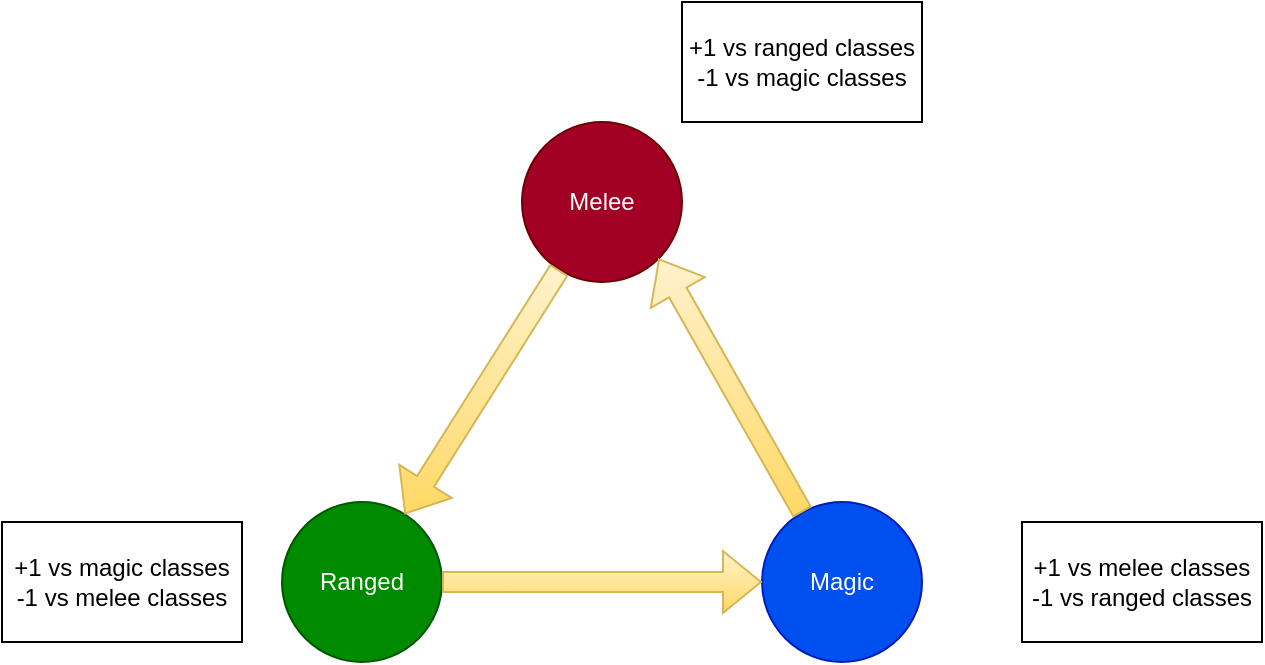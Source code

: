 <mxfile version="17.2.1" type="device" pages="4"><diagram id="mntzBnO_0qyo1yldmtYE" name="Combat_triangle"><mxGraphModel dx="1886" dy="893" grid="1" gridSize="10" guides="1" tooltips="1" connect="1" arrows="1" fold="1" page="1" pageScale="1" pageWidth="850" pageHeight="1100" math="0" shadow="0"><root><mxCell id="0"/><mxCell id="1" parent="0"/><mxCell id="TFZHKv1pxbp1DUTaWJFO-5" value="Melee" style="ellipse;whiteSpace=wrap;html=1;aspect=fixed;fillColor=#a20025;fontColor=#ffffff;strokeColor=#6F0000;" parent="1" vertex="1"><mxGeometry x="360" y="330" width="80" height="80" as="geometry"/></mxCell><mxCell id="TFZHKv1pxbp1DUTaWJFO-6" value="Ranged" style="ellipse;whiteSpace=wrap;html=1;aspect=fixed;fillColor=#008a00;fontColor=#ffffff;strokeColor=#005700;" parent="1" vertex="1"><mxGeometry x="240" y="520" width="80" height="80" as="geometry"/></mxCell><mxCell id="TFZHKv1pxbp1DUTaWJFO-7" value="Magic" style="ellipse;whiteSpace=wrap;html=1;aspect=fixed;fillColor=#0050ef;fontColor=#ffffff;strokeColor=#001DBC;" parent="1" vertex="1"><mxGeometry x="480" y="520" width="80" height="80" as="geometry"/></mxCell><mxCell id="TFZHKv1pxbp1DUTaWJFO-10" value="" style="shape=flexArrow;endArrow=classic;html=1;rounded=0;entryX=1;entryY=1;entryDx=0;entryDy=0;fillColor=#fff2cc;gradientColor=#ffd966;strokeColor=#d6b656;" parent="1" source="TFZHKv1pxbp1DUTaWJFO-7" target="TFZHKv1pxbp1DUTaWJFO-5" edge="1"><mxGeometry width="50" height="50" relative="1" as="geometry"><mxPoint x="500" y="500" as="sourcePoint"/><mxPoint x="440" y="430" as="targetPoint"/></mxGeometry></mxCell><mxCell id="TFZHKv1pxbp1DUTaWJFO-12" value="" style="shape=flexArrow;endArrow=classic;html=1;rounded=0;fillColor=#fff2cc;gradientColor=#ffd966;strokeColor=#d6b656;" parent="1" source="TFZHKv1pxbp1DUTaWJFO-5" target="TFZHKv1pxbp1DUTaWJFO-6" edge="1"><mxGeometry width="50" height="50" relative="1" as="geometry"><mxPoint x="390" y="510" as="sourcePoint"/><mxPoint x="440" y="460" as="targetPoint"/></mxGeometry></mxCell><mxCell id="TFZHKv1pxbp1DUTaWJFO-13" value="" style="shape=flexArrow;endArrow=classic;html=1;rounded=0;exitX=1;exitY=0.5;exitDx=0;exitDy=0;entryX=0;entryY=0.5;entryDx=0;entryDy=0;fillColor=#fff2cc;gradientColor=#ffd966;strokeColor=#d6b656;" parent="1" source="TFZHKv1pxbp1DUTaWJFO-6" target="TFZHKv1pxbp1DUTaWJFO-7" edge="1"><mxGeometry width="50" height="50" relative="1" as="geometry"><mxPoint x="390" y="510" as="sourcePoint"/><mxPoint x="440" y="460" as="targetPoint"/></mxGeometry></mxCell><mxCell id="OkuovKPTUxfZSQ83RRKE-1" value="+1 vs melee classes&lt;br&gt;-1 vs ranged classes" style="rounded=0;whiteSpace=wrap;html=1;" vertex="1" parent="1"><mxGeometry x="610" y="530" width="120" height="60" as="geometry"/></mxCell><mxCell id="OkuovKPTUxfZSQ83RRKE-2" value="+1 vs ranged&amp;nbsp;classes&lt;br&gt;-1 vs magic classes" style="rounded=0;whiteSpace=wrap;html=1;" vertex="1" parent="1"><mxGeometry x="440" y="270" width="120" height="60" as="geometry"/></mxCell><mxCell id="OkuovKPTUxfZSQ83RRKE-4" value="+1 vs magic&amp;nbsp;classes&lt;br&gt;-1 vs melee classes" style="rounded=0;whiteSpace=wrap;html=1;" vertex="1" parent="1"><mxGeometry x="100" y="530" width="120" height="60" as="geometry"/></mxCell></root></mxGraphModel></diagram><diagram id="CuqgsDw3UC6uwx9IVIOX" name="Solider Tree"><mxGraphModel dx="1886" dy="893" grid="1" gridSize="10" guides="1" tooltips="1" connect="1" arrows="1" fold="1" page="1" pageScale="1" pageWidth="850" pageHeight="1100" math="0" shadow="0"><root><mxCell id="JnKukE9tQCo7Yd-aNsfm-0"/><mxCell id="JnKukE9tQCo7Yd-aNsfm-1" parent="JnKukE9tQCo7Yd-aNsfm-0"/><mxCell id="8ATjiXHurVV4ZO0FnHHB-0" value="&lt;font&gt;&lt;b style=&quot;font-size: 16px&quot;&gt;Soldier&lt;/b&gt;&lt;br&gt;&lt;font style=&quot;font-size: 12px&quot;&gt;[5, 0, 0]&lt;/font&gt;&lt;br&gt;&lt;/font&gt;" style="rounded=0;whiteSpace=wrap;html=1;" parent="JnKukE9tQCo7Yd-aNsfm-1" vertex="1"><mxGeometry x="365" width="120" height="60" as="geometry"/></mxCell><mxCell id="8ATjiXHurVV4ZO0FnHHB-1" value="&lt;font&gt;&lt;b style=&quot;font-size: 16px&quot;&gt;Knight&lt;/b&gt;&lt;br&gt;&lt;font style=&quot;font-size: 12px&quot;&gt;[6, 1, 1]&lt;/font&gt;&lt;br&gt;&lt;/font&gt;" style="rounded=0;whiteSpace=wrap;html=1;" parent="JnKukE9tQCo7Yd-aNsfm-1" vertex="1"><mxGeometry x="150" y="290" width="120" height="60" as="geometry"/></mxCell><mxCell id="8ATjiXHurVV4ZO0FnHHB-4" value="&lt;font&gt;&lt;font style=&quot;font-size: 16px&quot;&gt;&lt;b&gt;Berserker&lt;br&gt;&lt;/b&gt;&lt;/font&gt;&lt;font style=&quot;font-size: 12px&quot;&gt;[6, 1, 1]&lt;/font&gt;&lt;br&gt;&lt;/font&gt;" style="rounded=0;whiteSpace=wrap;html=1;" parent="JnKukE9tQCo7Yd-aNsfm-1" vertex="1"><mxGeometry x="150" y="370" width="120" height="60" as="geometry"/></mxCell><mxCell id="8ATjiXHurVV4ZO0FnHHB-5" value="&lt;font&gt;&lt;span style=&quot;font-size: 16px&quot;&gt;&lt;b&gt;Gladiator&lt;/b&gt;&lt;/span&gt;&lt;br&gt;&lt;font style=&quot;font-size: 12px&quot;&gt;[6, 1, 1]&lt;/font&gt;&lt;br&gt;&lt;/font&gt;" style="rounded=0;whiteSpace=wrap;html=1;" parent="JnKukE9tQCo7Yd-aNsfm-1" vertex="1"><mxGeometry x="150" y="210" width="120" height="60" as="geometry"/></mxCell><mxCell id="8ATjiXHurVV4ZO0FnHHB-6" value="&lt;font&gt;&lt;span style=&quot;font-size: 16px&quot;&gt;&lt;b&gt;Warrior&lt;/b&gt;&lt;/span&gt;&lt;br&gt;&lt;font style=&quot;font-size: 12px&quot;&gt;[6, 1, 1]&lt;/font&gt;&lt;br&gt;&lt;/font&gt;" style="rounded=0;whiteSpace=wrap;html=1;" parent="JnKukE9tQCo7Yd-aNsfm-1" vertex="1"><mxGeometry x="150" y="130" width="120" height="60" as="geometry"/></mxCell><mxCell id="8ATjiXHurVV4ZO0FnHHB-8" value="&lt;font&gt;&lt;font&gt;&lt;b style=&quot;font-size: 16px&quot;&gt;Rogue&lt;/b&gt;&lt;span style=&quot;font-size: 16px&quot;&gt;&lt;b&gt;&lt;br&gt;&lt;/b&gt;&lt;/span&gt;&lt;/font&gt;&lt;font style=&quot;font-size: 12px&quot;&gt;[6, 1, 1]&lt;/font&gt;&lt;br&gt;&lt;/font&gt;" style="rounded=0;whiteSpace=wrap;html=1;" parent="JnKukE9tQCo7Yd-aNsfm-1" vertex="1"><mxGeometry x="365" y="210" width="120" height="60" as="geometry"/></mxCell><mxCell id="8ATjiXHurVV4ZO0FnHHB-9" value="&lt;font&gt;&lt;font style=&quot;font-size: 16px&quot;&gt;&lt;b&gt;Ninja&lt;br&gt;&lt;/b&gt;&lt;/font&gt;&lt;font style=&quot;font-size: 12px&quot;&gt;[6, 1, 1]&lt;/font&gt;&lt;br&gt;&lt;/font&gt;" style="rounded=0;whiteSpace=wrap;html=1;" parent="JnKukE9tQCo7Yd-aNsfm-1" vertex="1"><mxGeometry x="365" y="290" width="120" height="60" as="geometry"/></mxCell><mxCell id="8ATjiXHurVV4ZO0FnHHB-10" value="&lt;font&gt;&lt;font style=&quot;font-size: 16px&quot;&gt;&lt;b&gt;Dragoon&lt;br&gt;&lt;/b&gt;&lt;/font&gt;&lt;font style=&quot;font-size: 12px&quot;&gt;[6, 1, 1]&lt;/font&gt;&lt;br&gt;&lt;/font&gt;" style="rounded=0;whiteSpace=wrap;html=1;" parent="JnKukE9tQCo7Yd-aNsfm-1" vertex="1"><mxGeometry x="365" y="370" width="120" height="60" as="geometry"/></mxCell><mxCell id="8ATjiXHurVV4ZO0FnHHB-11" value="&lt;font&gt;&lt;span style=&quot;font-size: 16px&quot;&gt;&lt;b&gt;Brawler&lt;/b&gt;&lt;/span&gt;&lt;br&gt;&lt;font style=&quot;font-size: 12px&quot;&gt;[6, 1, 1]&lt;/font&gt;&lt;br&gt;&lt;/font&gt;" style="rounded=0;whiteSpace=wrap;html=1;" parent="JnKukE9tQCo7Yd-aNsfm-1" vertex="1"><mxGeometry x="365" y="130" width="120" height="60" as="geometry"/></mxCell><mxCell id="8ATjiXHurVV4ZO0FnHHB-12" value="&lt;font&gt;&lt;font style=&quot;font-size: 16px&quot;&gt;&lt;b&gt;Spellsword&lt;br&gt;&lt;/b&gt;&lt;/font&gt;&lt;font style=&quot;font-size: 12px&quot;&gt;[6, 1, 1]&lt;/font&gt;&lt;br&gt;&lt;/font&gt;" style="rounded=0;whiteSpace=wrap;html=1;" parent="JnKukE9tQCo7Yd-aNsfm-1" vertex="1"><mxGeometry x="570" y="130" width="120" height="60" as="geometry"/></mxCell><mxCell id="8ATjiXHurVV4ZO0FnHHB-13" value="&lt;font&gt;&lt;font style=&quot;font-size: 16px&quot;&gt;&lt;b&gt;Templar&lt;br&gt;&lt;/b&gt;&lt;/font&gt;&lt;font style=&quot;font-size: 12px&quot;&gt;[6, 1, 1]&lt;/font&gt;&lt;br&gt;&lt;/font&gt;" style="rounded=0;whiteSpace=wrap;html=1;" parent="JnKukE9tQCo7Yd-aNsfm-1" vertex="1"><mxGeometry x="570" y="210" width="120" height="60" as="geometry"/></mxCell><mxCell id="8ATjiXHurVV4ZO0FnHHB-14" value="&lt;font&gt;&lt;font style=&quot;font-size: 16px&quot;&gt;&lt;b&gt;Paladin&lt;br&gt;&lt;/b&gt;&lt;/font&gt;&lt;font style=&quot;font-size: 12px&quot;&gt;[6, 1, 1]&lt;/font&gt;&lt;br&gt;&lt;/font&gt;" style="rounded=0;whiteSpace=wrap;html=1;" parent="JnKukE9tQCo7Yd-aNsfm-1" vertex="1"><mxGeometry x="570" y="290" width="120" height="60" as="geometry"/></mxCell><mxCell id="8ATjiXHurVV4ZO0FnHHB-15" value="&lt;font&gt;&lt;font style=&quot;font-size: 16px&quot;&gt;&lt;b&gt;Rune-master&lt;br&gt;&lt;/b&gt;&lt;/font&gt;&lt;font style=&quot;font-size: 12px&quot;&gt;[6, 1, 1]&lt;/font&gt;&lt;br&gt;&lt;/font&gt;" style="rounded=0;whiteSpace=wrap;html=1;" parent="JnKukE9tQCo7Yd-aNsfm-1" vertex="1"><mxGeometry x="570" y="370" width="120" height="60" as="geometry"/></mxCell></root></mxGraphModel></diagram><diagram id="p4LkxzipxGxE5hNfg0IA" name="Ranger Tree"><mxGraphModel dx="1886" dy="866" grid="1" gridSize="10" guides="1" tooltips="1" connect="1" arrows="1" fold="1" page="1" pageScale="1" pageWidth="850" pageHeight="1100" math="0" shadow="0"><root><mxCell id="Ei4KwThgi3aceBJ5-GV--0"/><mxCell id="Ei4KwThgi3aceBJ5-GV--1" parent="Ei4KwThgi3aceBJ5-GV--0"/><mxCell id="XmsnkgoFvy6rFlRo1sVl-0" value="&lt;font&gt;&lt;font style=&quot;font-size: 16px&quot;&gt;&lt;b&gt;Ranger&lt;br&gt;&lt;/b&gt;&lt;/font&gt;&lt;font style=&quot;font-size: 12px&quot;&gt;[5, 0, 0]&lt;/font&gt;&lt;br&gt;&lt;/font&gt;" style="rounded=0;whiteSpace=wrap;html=1;" vertex="1" parent="Ei4KwThgi3aceBJ5-GV--1"><mxGeometry x="365" width="120" height="60" as="geometry"/></mxCell><mxCell id="XmsnkgoFvy6rFlRo1sVl-1" value="&lt;font&gt;&lt;font style=&quot;font-size: 16px&quot;&gt;&lt;b&gt;Fighter&lt;br&gt;&lt;/b&gt;&lt;/font&gt;&lt;font style=&quot;font-size: 12px&quot;&gt;[6, 1, 1]&lt;/font&gt;&lt;br&gt;&lt;/font&gt;" style="rounded=0;whiteSpace=wrap;html=1;" vertex="1" parent="Ei4KwThgi3aceBJ5-GV--1"><mxGeometry x="140" y="130" width="120" height="60" as="geometry"/></mxCell><mxCell id="XmsnkgoFvy6rFlRo1sVl-2" value="&lt;font&gt;&lt;font style=&quot;font-size: 16px&quot;&gt;&lt;b&gt;Samurai&lt;br&gt;&lt;/b&gt;&lt;/font&gt;&lt;font style=&quot;font-size: 12px&quot;&gt;[6, 1, 1]&lt;/font&gt;&lt;br&gt;&lt;/font&gt;" style="rounded=0;whiteSpace=wrap;html=1;" vertex="1" parent="Ei4KwThgi3aceBJ5-GV--1"><mxGeometry x="140" y="210" width="120" height="60" as="geometry"/></mxCell><mxCell id="XmsnkgoFvy6rFlRo1sVl-3" value="&lt;font&gt;&lt;span style=&quot;font-size: 16px&quot;&gt;&lt;b&gt;Assassin&lt;/b&gt;&lt;/span&gt;&lt;br&gt;&lt;font style=&quot;font-size: 12px&quot;&gt;[6, 1, 1]&lt;/font&gt;&lt;br&gt;&lt;/font&gt;" style="rounded=0;whiteSpace=wrap;html=1;" vertex="1" parent="Ei4KwThgi3aceBJ5-GV--1"><mxGeometry x="140" y="290" width="120" height="60" as="geometry"/></mxCell><mxCell id="XmsnkgoFvy6rFlRo1sVl-4" value="&lt;font&gt;&lt;font style=&quot;font-size: 16px&quot;&gt;&lt;b&gt;Ax-thrower&lt;br&gt;&lt;/b&gt;&lt;/font&gt;&lt;font style=&quot;font-size: 12px&quot;&gt;[6, 1, 1]&lt;/font&gt;&lt;br&gt;&lt;/font&gt;" style="rounded=0;whiteSpace=wrap;html=1;" vertex="1" parent="Ei4KwThgi3aceBJ5-GV--1"><mxGeometry x="140" y="370" width="120" height="60" as="geometry"/></mxCell><mxCell id="XmsnkgoFvy6rFlRo1sVl-5" value="&lt;font&gt;&lt;font&gt;&lt;b style=&quot;font-size: 16px&quot;&gt;Archer&lt;/b&gt;&lt;span style=&quot;font-size: 16px&quot;&gt;&lt;b&gt;&lt;br&gt;&lt;/b&gt;&lt;/span&gt;&lt;/font&gt;&lt;font style=&quot;font-size: 12px&quot;&gt;[6, 1, 1]&lt;/font&gt;&lt;br&gt;&lt;/font&gt;" style="rounded=0;whiteSpace=wrap;html=1;" vertex="1" parent="Ei4KwThgi3aceBJ5-GV--1"><mxGeometry x="365" y="130" width="120" height="60" as="geometry"/></mxCell><mxCell id="XmsnkgoFvy6rFlRo1sVl-6" value="&lt;font&gt;&lt;font style=&quot;font-size: 16px&quot;&gt;&lt;b&gt;Eagle-eye&lt;br&gt;&lt;/b&gt;&lt;/font&gt;&lt;font style=&quot;font-size: 12px&quot;&gt;[6, 1, 1]&lt;/font&gt;&lt;br&gt;&lt;/font&gt;" style="rounded=0;whiteSpace=wrap;html=1;" vertex="1" parent="Ei4KwThgi3aceBJ5-GV--1"><mxGeometry x="365" y="210" width="120" height="60" as="geometry"/></mxCell><mxCell id="XmsnkgoFvy6rFlRo1sVl-7" value="&lt;font&gt;&lt;font style=&quot;font-size: 16px&quot;&gt;&lt;b&gt;Beast-master&lt;br&gt;&lt;/b&gt;&lt;/font&gt;&lt;font style=&quot;font-size: 12px&quot;&gt;[6, 1, 1]&lt;/font&gt;&lt;br&gt;&lt;/font&gt;" style="rounded=0;whiteSpace=wrap;html=1;" vertex="1" parent="Ei4KwThgi3aceBJ5-GV--1"><mxGeometry x="365" y="290" width="120" height="60" as="geometry"/></mxCell><mxCell id="XmsnkgoFvy6rFlRo1sVl-8" value="&lt;font&gt;&lt;font style=&quot;font-size: 16px&quot;&gt;&lt;b&gt;Hunter&lt;br&gt;&lt;/b&gt;&lt;/font&gt;&lt;font style=&quot;font-size: 12px&quot;&gt;[6, 1, 1]&lt;/font&gt;&lt;br&gt;&lt;/font&gt;" style="rounded=0;whiteSpace=wrap;html=1;" vertex="1" parent="Ei4KwThgi3aceBJ5-GV--1"><mxGeometry x="365" y="370" width="120" height="60" as="geometry"/></mxCell><mxCell id="XmsnkgoFvy6rFlRo1sVl-9" value="&lt;font&gt;&lt;font style=&quot;font-size: 16px&quot;&gt;&lt;b&gt;Arch-mage&lt;br&gt;&lt;/b&gt;&lt;/font&gt;&lt;font style=&quot;font-size: 12px&quot;&gt;[6, 1, 1]&lt;/font&gt;&lt;br&gt;&lt;/font&gt;" style="rounded=0;whiteSpace=wrap;html=1;" vertex="1" parent="Ei4KwThgi3aceBJ5-GV--1"><mxGeometry x="570" y="130" width="120" height="60" as="geometry"/></mxCell><mxCell id="XmsnkgoFvy6rFlRo1sVl-10" value="&lt;font&gt;&lt;font style=&quot;font-size: 16px&quot;&gt;&lt;b&gt;Necromancer&lt;br&gt;&lt;/b&gt;&lt;/font&gt;&lt;font style=&quot;font-size: 12px&quot;&gt;[6, 1, 1]&lt;/font&gt;&lt;br&gt;&lt;/font&gt;" style="rounded=0;whiteSpace=wrap;html=1;" vertex="1" parent="Ei4KwThgi3aceBJ5-GV--1"><mxGeometry x="570" y="210" width="120" height="60" as="geometry"/></mxCell><mxCell id="XmsnkgoFvy6rFlRo1sVl-11" value="&lt;font&gt;&lt;font style=&quot;font-size: 16px&quot;&gt;&lt;b&gt;Witch&lt;br&gt;&lt;/b&gt;&lt;/font&gt;&lt;font style=&quot;font-size: 12px&quot;&gt;[6, 1, 1]&lt;/font&gt;&lt;br&gt;&lt;/font&gt;" style="rounded=0;whiteSpace=wrap;html=1;" vertex="1" parent="Ei4KwThgi3aceBJ5-GV--1"><mxGeometry x="570" y="290" width="120" height="60" as="geometry"/></mxCell><mxCell id="XmsnkgoFvy6rFlRo1sVl-12" value="&lt;font&gt;&lt;font style=&quot;font-size: 16px&quot;&gt;&lt;b&gt;Spellbow&lt;br&gt;&lt;/b&gt;&lt;/font&gt;&lt;font style=&quot;font-size: 12px&quot;&gt;[6, 1, 1]&lt;/font&gt;&lt;br&gt;&lt;/font&gt;" style="rounded=0;whiteSpace=wrap;html=1;" vertex="1" parent="Ei4KwThgi3aceBJ5-GV--1"><mxGeometry x="570" y="370" width="120" height="60" as="geometry"/></mxCell></root></mxGraphModel></diagram><diagram id="WDoVgBLd2Ru9-jbynbxT" name="Seer Tree"><mxGraphModel dx="1886" dy="866" grid="1" gridSize="10" guides="1" tooltips="1" connect="1" arrows="1" fold="1" page="1" pageScale="1" pageWidth="850" pageHeight="1100" math="0" shadow="0"><root><mxCell id="oP8Qer2ds4-eJWCvaZNY-0"/><mxCell id="oP8Qer2ds4-eJWCvaZNY-1" parent="oP8Qer2ds4-eJWCvaZNY-0"/><mxCell id="a03VZQV7gIin2GtPGE7N-0" value="&lt;font&gt;&lt;font style=&quot;font-size: 16px&quot;&gt;&lt;b&gt;Seer&lt;br&gt;&lt;/b&gt;&lt;/font&gt;&lt;font style=&quot;font-size: 12px&quot;&gt;[5, 0, 0]&lt;/font&gt;&lt;br&gt;&lt;/font&gt;" style="rounded=0;whiteSpace=wrap;html=1;" vertex="1" parent="oP8Qer2ds4-eJWCvaZNY-1"><mxGeometry x="365" width="120" height="60" as="geometry"/></mxCell><mxCell id="a03VZQV7gIin2GtPGE7N-1" value="&lt;font&gt;&lt;span style=&quot;font-size: 16px&quot;&gt;&lt;b&gt;Cleric&lt;/b&gt;&lt;/span&gt;&lt;br&gt;&lt;font style=&quot;font-size: 12px&quot;&gt;[6, 1, 1]&lt;/font&gt;&lt;br&gt;&lt;/font&gt;" style="rounded=0;whiteSpace=wrap;html=1;" vertex="1" parent="oP8Qer2ds4-eJWCvaZNY-1"><mxGeometry x="140" y="130" width="120" height="60" as="geometry"/></mxCell><mxCell id="a03VZQV7gIin2GtPGE7N-2" value="&lt;font&gt;&lt;font style=&quot;font-size: 16px&quot;&gt;&lt;b&gt;Battle-mage&lt;br&gt;&lt;/b&gt;&lt;/font&gt;&lt;font style=&quot;font-size: 12px&quot;&gt;[6, 1, 1]&lt;/font&gt;&lt;br&gt;&lt;/font&gt;" style="rounded=0;whiteSpace=wrap;html=1;" vertex="1" parent="oP8Qer2ds4-eJWCvaZNY-1"><mxGeometry x="140" y="210" width="120" height="60" as="geometry"/></mxCell><mxCell id="a03VZQV7gIin2GtPGE7N-3" value="&lt;font&gt;&lt;font style=&quot;font-size: 16px&quot;&gt;&lt;b&gt;Monk&lt;br&gt;&lt;/b&gt;&lt;/font&gt;&lt;font style=&quot;font-size: 12px&quot;&gt;[6, 1, 1]&lt;/font&gt;&lt;br&gt;&lt;/font&gt;" style="rounded=0;whiteSpace=wrap;html=1;" vertex="1" parent="oP8Qer2ds4-eJWCvaZNY-1"><mxGeometry x="140" y="290" width="120" height="60" as="geometry"/></mxCell><mxCell id="a03VZQV7gIin2GtPGE7N-4" value="&lt;font&gt;&lt;span style=&quot;font-size: 16px&quot;&gt;&lt;b&gt;Warlock&lt;/b&gt;&lt;/span&gt;&lt;br&gt;&lt;font style=&quot;font-size: 12px&quot;&gt;[6, 1, 1]&lt;/font&gt;&lt;br&gt;&lt;/font&gt;" style="rounded=0;whiteSpace=wrap;html=1;" vertex="1" parent="oP8Qer2ds4-eJWCvaZNY-1"><mxGeometry x="140" y="370" width="120" height="60" as="geometry"/></mxCell><mxCell id="a03VZQV7gIin2GtPGE7N-5" value="&lt;font&gt;&lt;font style=&quot;font-size: 16px&quot;&gt;&lt;b&gt;Priest&lt;br&gt;&lt;/b&gt;&lt;/font&gt;&lt;font style=&quot;font-size: 12px&quot;&gt;[6, 1, 1]&lt;/font&gt;&lt;br&gt;&lt;/font&gt;" style="rounded=0;whiteSpace=wrap;html=1;" vertex="1" parent="oP8Qer2ds4-eJWCvaZNY-1"><mxGeometry x="365" y="130" width="120" height="60" as="geometry"/></mxCell><mxCell id="a03VZQV7gIin2GtPGE7N-6" value="&lt;font&gt;&lt;font style=&quot;font-size: 16px&quot;&gt;&lt;b&gt;Druid&lt;br&gt;&lt;/b&gt;&lt;/font&gt;&lt;font style=&quot;font-size: 12px&quot;&gt;[6, 1, 1]&lt;/font&gt;&lt;br&gt;&lt;/font&gt;" style="rounded=0;whiteSpace=wrap;html=1;" vertex="1" parent="oP8Qer2ds4-eJWCvaZNY-1"><mxGeometry x="365" y="210" width="120" height="60" as="geometry"/></mxCell><mxCell id="a03VZQV7gIin2GtPGE7N-7" value="&lt;font&gt;&lt;font style=&quot;font-size: 16px&quot;&gt;&lt;b&gt;Shaman&lt;br&gt;&lt;/b&gt;&lt;/font&gt;&lt;font style=&quot;font-size: 12px&quot;&gt;[6, 1, 1]&lt;/font&gt;&lt;br&gt;&lt;/font&gt;" style="rounded=0;whiteSpace=wrap;html=1;" vertex="1" parent="oP8Qer2ds4-eJWCvaZNY-1"><mxGeometry x="365" y="290" width="120" height="60" as="geometry"/></mxCell><mxCell id="a03VZQV7gIin2GtPGE7N-8" value="&lt;font&gt;&lt;font style=&quot;font-size: 16px&quot;&gt;&lt;b&gt;Bard&lt;br&gt;&lt;/b&gt;&lt;/font&gt;&lt;font style=&quot;font-size: 12px&quot;&gt;[6, 1, 1]&lt;/font&gt;&lt;br&gt;&lt;/font&gt;" style="rounded=0;whiteSpace=wrap;html=1;" vertex="1" parent="oP8Qer2ds4-eJWCvaZNY-1"><mxGeometry x="365" y="370" width="120" height="60" as="geometry"/></mxCell><mxCell id="a03VZQV7gIin2GtPGE7N-9" value="&lt;font&gt;&lt;font style=&quot;font-size: 16px&quot;&gt;&lt;b&gt;Mage&lt;br&gt;&lt;/b&gt;&lt;/font&gt;&lt;font style=&quot;font-size: 12px&quot;&gt;[6, 1, 1]&lt;/font&gt;&lt;br&gt;&lt;/font&gt;" style="rounded=0;whiteSpace=wrap;html=1;" vertex="1" parent="oP8Qer2ds4-eJWCvaZNY-1"><mxGeometry x="570" y="130" width="120" height="60" as="geometry"/></mxCell><mxCell id="a03VZQV7gIin2GtPGE7N-10" value="&lt;font&gt;&lt;font style=&quot;font-size: 16px&quot;&gt;&lt;b&gt;Elementalist&lt;br&gt;&lt;/b&gt;&lt;/font&gt;&lt;font style=&quot;font-size: 12px&quot;&gt;[6, 1, 1]&lt;/font&gt;&lt;br&gt;&lt;/font&gt;" style="rounded=0;whiteSpace=wrap;html=1;" vertex="1" parent="oP8Qer2ds4-eJWCvaZNY-1"><mxGeometry x="570" y="210" width="120" height="60" as="geometry"/></mxCell><mxCell id="a03VZQV7gIin2GtPGE7N-11" value="&lt;font&gt;&lt;font style=&quot;font-size: 16px&quot;&gt;&lt;b&gt;Bishop&lt;br&gt;&lt;/b&gt;&lt;/font&gt;&lt;font style=&quot;font-size: 12px&quot;&gt;[6, 1, 1]&lt;/font&gt;&lt;br&gt;&lt;/font&gt;" style="rounded=0;whiteSpace=wrap;html=1;" vertex="1" parent="oP8Qer2ds4-eJWCvaZNY-1"><mxGeometry x="570" y="290" width="120" height="60" as="geometry"/></mxCell><mxCell id="a03VZQV7gIin2GtPGE7N-12" value="&lt;font&gt;&lt;font style=&quot;font-size: 16px&quot;&gt;&lt;b&gt;Wizard&lt;br&gt;&lt;/b&gt;&lt;/font&gt;&lt;font style=&quot;font-size: 12px&quot;&gt;[6, 1, 1]&lt;/font&gt;&lt;br&gt;&lt;/font&gt;" style="rounded=0;whiteSpace=wrap;html=1;" vertex="1" parent="oP8Qer2ds4-eJWCvaZNY-1"><mxGeometry x="570" y="370" width="120" height="60" as="geometry"/></mxCell></root></mxGraphModel></diagram></mxfile>